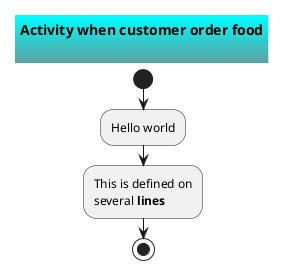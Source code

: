 @startuml
skinparam titleBackgroundColor Aqua-CadetBlue
skinparam TitleFontSize 14
title **Activity when customer order food**\n

start
:Hello world;
:This is defined on
several **lines**;
stop
@enduml